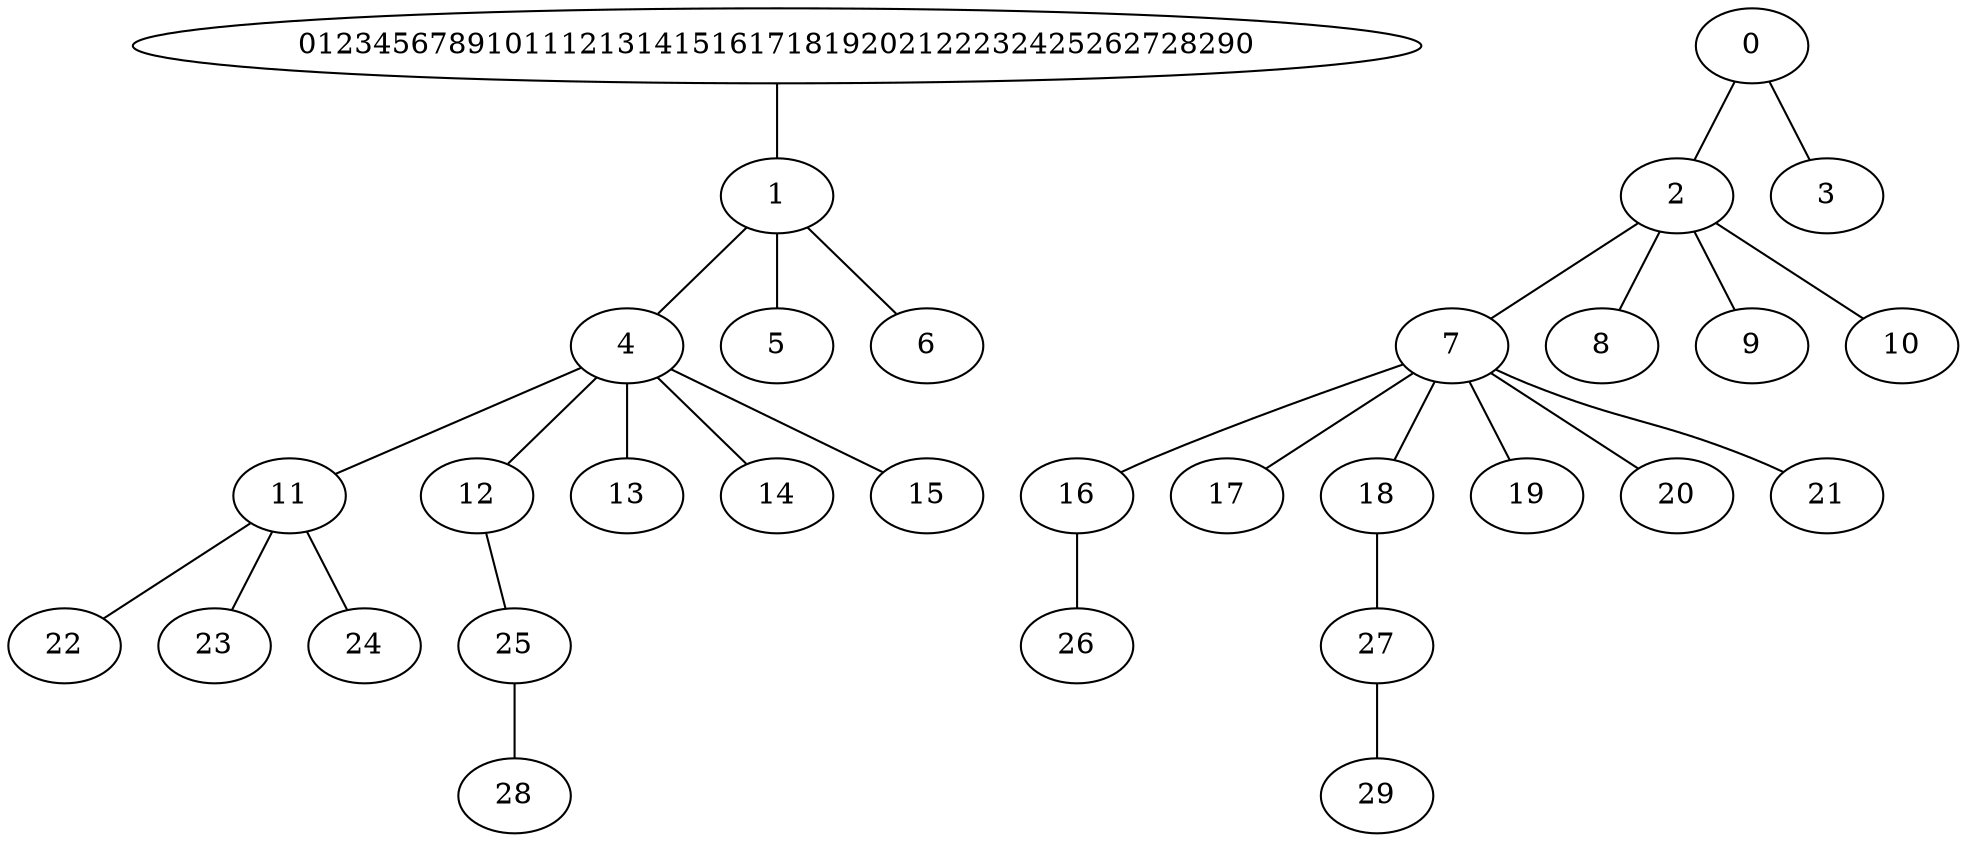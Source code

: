 graph G {
012345678910111213141516171819202122232425262728290 -- 1
0 -- 2
0 -- 3
1 -- 4
1 -- 5
1 -- 6
2 -- 7
2 -- 8
2 -- 9
2 -- 10
4 -- 11
4 -- 12
4 -- 13
4 -- 14
4 -- 15
7 -- 16
7 -- 17
7 -- 18
7 -- 19
7 -- 20
7 -- 21
11 -- 22
11 -- 23
11 -- 24
12 -- 25
16 -- 26
18 -- 27
25 -- 28
27 -- 29
}
